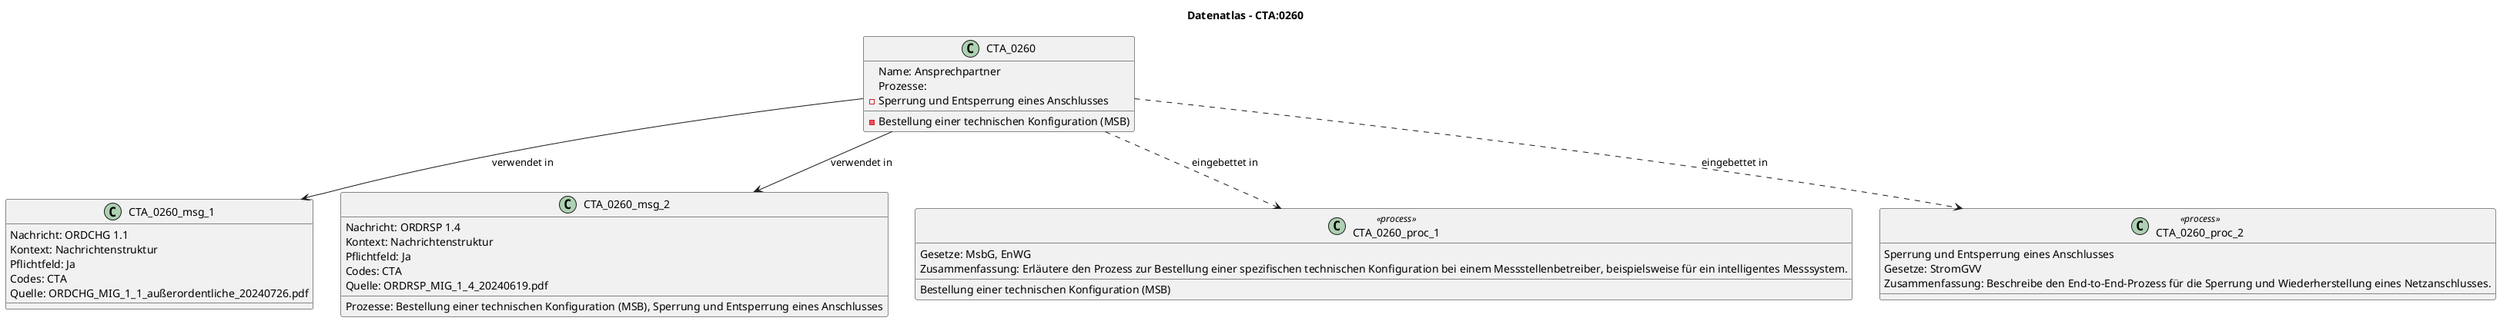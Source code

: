 @startuml
title Datenatlas – CTA:0260
class CTA_0260 {
  Name: Ansprechpartner
  Prozesse:
    - Bestellung einer technischen Konfiguration (MSB)
    - Sperrung und Entsperrung eines Anschlusses
}
class CTA_0260_msg_1 {
  Nachricht: ORDCHG 1.1
  Kontext: Nachrichtenstruktur
  Pflichtfeld: Ja
  Codes: CTA
  Quelle: ORDCHG_MIG_1_1_außerordentliche_20240726.pdf
}
CTA_0260 --> CTA_0260_msg_1 : verwendet in
class CTA_0260_msg_2 {
  Nachricht: ORDRSP 1.4
  Kontext: Nachrichtenstruktur
  Pflichtfeld: Ja
  Codes: CTA
  Prozesse: Bestellung einer technischen Konfiguration (MSB), Sperrung und Entsperrung eines Anschlusses
  Quelle: ORDRSP_MIG_1_4_20240619.pdf
}
CTA_0260 --> CTA_0260_msg_2 : verwendet in
class CTA_0260_proc_1 <<process>> {
  Bestellung einer technischen Konfiguration (MSB)
  Gesetze: MsbG, EnWG
  Zusammenfassung: Erläutere den Prozess zur Bestellung einer spezifischen technischen Konfiguration bei einem Messstellenbetreiber, beispielsweise für ein intelligentes Messsystem.
}
CTA_0260 ..> CTA_0260_proc_1 : eingebettet in
class CTA_0260_proc_2 <<process>> {
  Sperrung und Entsperrung eines Anschlusses
  Gesetze: StromGVV
  Zusammenfassung: Beschreibe den End-to-End-Prozess für die Sperrung und Wiederherstellung eines Netzanschlusses.
}
CTA_0260 ..> CTA_0260_proc_2 : eingebettet in
@enduml